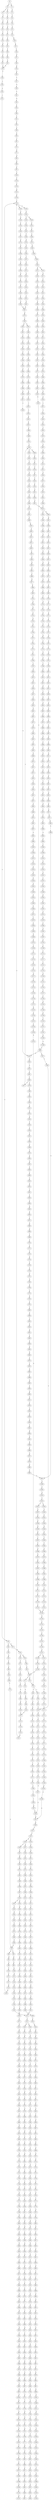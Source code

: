 strict digraph  {
	S0 -> S1 [ label = G ];
	S0 -> S2 [ label = A ];
	S1 -> S3 [ label = G ];
	S2 -> S4 [ label = C ];
	S2 -> S5 [ label = G ];
	S3 -> S6 [ label = T ];
	S4 -> S7 [ label = T ];
	S5 -> S8 [ label = T ];
	S6 -> S9 [ label = G ];
	S7 -> S10 [ label = G ];
	S8 -> S11 [ label = G ];
	S9 -> S12 [ label = C ];
	S10 -> S13 [ label = G ];
	S11 -> S14 [ label = G ];
	S12 -> S15 [ label = T ];
	S13 -> S16 [ label = T ];
	S14 -> S17 [ label = T ];
	S15 -> S18 [ label = A ];
	S16 -> S19 [ label = C ];
	S17 -> S20 [ label = C ];
	S18 -> S21 [ label = C ];
	S19 -> S22 [ label = G ];
	S20 -> S23 [ label = G ];
	S21 -> S24 [ label = T ];
	S22 -> S25 [ label = T ];
	S23 -> S26 [ label = T ];
	S24 -> S27 [ label = G ];
	S25 -> S28 [ label = C ];
	S26 -> S29 [ label = C ];
	S27 -> S30 [ label = T ];
	S28 -> S31 [ label = C ];
	S29 -> S32 [ label = C ];
	S30 -> S33 [ label = A ];
	S31 -> S34 [ label = G ];
	S32 -> S34 [ label = G ];
	S33 -> S35 [ label = A ];
	S34 -> S36 [ label = T ];
	S35 -> S37 [ label = C ];
	S36 -> S38 [ label = C ];
	S37 -> S39 [ label = A ];
	S38 -> S40 [ label = A ];
	S39 -> S41 [ label = C ];
	S40 -> S42 [ label = C ];
	S41 -> S43 [ label = A ];
	S42 -> S44 [ label = C ];
	S43 -> S45 [ label = C ];
	S44 -> S46 [ label = C ];
	S44 -> S47 [ label = G ];
	S45 -> S48 [ label = G ];
	S46 -> S49 [ label = T ];
	S47 -> S50 [ label = A ];
	S48 -> S51 [ label = C ];
	S49 -> S52 [ label = G ];
	S50 -> S53 [ label = A ];
	S50 -> S54 [ label = G ];
	S51 -> S55 [ label = T ];
	S52 -> S56 [ label = T ];
	S53 -> S57 [ label = T ];
	S54 -> S58 [ label = T ];
	S55 -> S59 [ label = C ];
	S56 -> S60 [ label = C ];
	S57 -> S61 [ label = C ];
	S58 -> S62 [ label = C ];
	S59 -> S63 [ label = C ];
	S60 -> S64 [ label = C ];
	S61 -> S65 [ label = C ];
	S62 -> S66 [ label = C ];
	S63 -> S67 [ label = T ];
	S64 -> S68 [ label = T ];
	S65 -> S69 [ label = T ];
	S66 -> S70 [ label = A ];
	S66 -> S71 [ label = T ];
	S67 -> S72 [ label = A ];
	S68 -> S73 [ label = T ];
	S69 -> S74 [ label = C ];
	S70 -> S75 [ label = G ];
	S71 -> S76 [ label = C ];
	S72 -> S77 [ label = G ];
	S73 -> S78 [ label = G ];
	S74 -> S79 [ label = G ];
	S75 -> S80 [ label = T ];
	S75 -> S81 [ label = C ];
	S76 -> S82 [ label = G ];
	S77 -> S83 [ label = A ];
	S78 -> S84 [ label = A ];
	S78 -> S85 [ label = T ];
	S79 -> S86 [ label = A ];
	S80 -> S87 [ label = A ];
	S81 -> S88 [ label = T ];
	S82 -> S89 [ label = A ];
	S83 -> S90 [ label = A ];
	S84 -> S91 [ label = A ];
	S85 -> S92 [ label = A ];
	S86 -> S93 [ label = A ];
	S87 -> S94 [ label = G ];
	S88 -> S95 [ label = T ];
	S89 -> S96 [ label = A ];
	S90 -> S97 [ label = C ];
	S91 -> S98 [ label = C ];
	S92 -> S99 [ label = G ];
	S93 -> S100 [ label = C ];
	S94 -> S101 [ label = G ];
	S95 -> S102 [ label = C ];
	S96 -> S103 [ label = C ];
	S97 -> S104 [ label = T ];
	S98 -> S105 [ label = T ];
	S99 -> S106 [ label = G ];
	S100 -> S107 [ label = T ];
	S101 -> S108 [ label = G ];
	S102 -> S109 [ label = A ];
	S103 -> S107 [ label = T ];
	S104 -> S110 [ label = T ];
	S105 -> S111 [ label = T ];
	S106 -> S112 [ label = A ];
	S107 -> S113 [ label = T ];
	S108 -> S114 [ label = T ];
	S109 -> S115 [ label = C ];
	S110 -> S116 [ label = C ];
	S111 -> S117 [ label = C ];
	S112 -> S118 [ label = G ];
	S113 -> S119 [ label = C ];
	S114 -> S120 [ label = C ];
	S115 -> S121 [ label = G ];
	S116 -> S122 [ label = A ];
	S117 -> S123 [ label = A ];
	S118 -> S124 [ label = A ];
	S119 -> S125 [ label = A ];
	S120 -> S126 [ label = A ];
	S121 -> S127 [ label = C ];
	S122 -> S128 [ label = A ];
	S123 -> S129 [ label = A ];
	S124 -> S130 [ label = G ];
	S125 -> S131 [ label = A ];
	S126 -> S132 [ label = C ];
	S127 -> S133 [ label = C ];
	S128 -> S134 [ label = C ];
	S129 -> S134 [ label = C ];
	S130 -> S135 [ label = G ];
	S131 -> S134 [ label = C ];
	S132 -> S136 [ label = T ];
	S133 -> S137 [ label = C ];
	S134 -> S138 [ label = C ];
	S134 -> S139 [ label = T ];
	S135 -> S140 [ label = T ];
	S136 -> S141 [ label = C ];
	S137 -> S142 [ label = T ];
	S138 -> S143 [ label = G ];
	S139 -> S144 [ label = G ];
	S140 -> S145 [ label = C ];
	S141 -> S146 [ label = G ];
	S142 -> S147 [ label = T ];
	S143 -> S148 [ label = G ];
	S144 -> S149 [ label = G ];
	S144 -> S150 [ label = C ];
	S145 -> S151 [ label = C ];
	S146 -> S152 [ label = C ];
	S147 -> S153 [ label = C ];
	S148 -> S154 [ label = C ];
	S149 -> S155 [ label = C ];
	S150 -> S156 [ label = C ];
	S151 -> S157 [ label = C ];
	S152 -> S158 [ label = T ];
	S153 -> S159 [ label = A ];
	S154 -> S160 [ label = C ];
	S155 -> S161 [ label = C ];
	S156 -> S162 [ label = C ];
	S157 -> S163 [ label = A ];
	S157 -> S164 [ label = G ];
	S158 -> S165 [ label = T ];
	S159 -> S166 [ label = T ];
	S160 -> S167 [ label = C ];
	S161 -> S168 [ label = C ];
	S162 -> S169 [ label = T ];
	S163 -> S170 [ label = G ];
	S164 -> S171 [ label = G ];
	S165 -> S172 [ label = C ];
	S166 -> S173 [ label = C ];
	S167 -> S174 [ label = A ];
	S168 -> S175 [ label = A ];
	S169 -> S176 [ label = A ];
	S170 -> S177 [ label = A ];
	S171 -> S178 [ label = A ];
	S172 -> S179 [ label = A ];
	S173 -> S180 [ label = C ];
	S174 -> S181 [ label = G ];
	S175 -> S182 [ label = G ];
	S176 -> S183 [ label = G ];
	S177 -> S184 [ label = G ];
	S178 -> S185 [ label = G ];
	S179 -> S186 [ label = T ];
	S180 -> S187 [ label = A ];
	S181 -> S188 [ label = T ];
	S182 -> S189 [ label = G ];
	S183 -> S190 [ label = G ];
	S184 -> S191 [ label = C ];
	S185 -> S192 [ label = G ];
	S186 -> S193 [ label = C ];
	S187 -> S194 [ label = G ];
	S188 -> S195 [ label = T ];
	S189 -> S196 [ label = T ];
	S190 -> S197 [ label = T ];
	S191 -> S198 [ label = C ];
	S192 -> S199 [ label = C ];
	S193 -> S200 [ label = C ];
	S194 -> S201 [ label = A ];
	S195 -> S202 [ label = G ];
	S196 -> S203 [ label = G ];
	S197 -> S204 [ label = G ];
	S198 -> S205 [ label = A ];
	S199 -> S206 [ label = G ];
	S200 -> S207 [ label = A ];
	S201 -> S208 [ label = A ];
	S202 -> S209 [ label = T ];
	S203 -> S210 [ label = C ];
	S203 -> S211 [ label = G ];
	S204 -> S212 [ label = T ];
	S205 -> S213 [ label = C ];
	S206 -> S214 [ label = T ];
	S207 -> S194 [ label = G ];
	S208 -> S215 [ label = C ];
	S209 -> S216 [ label = G ];
	S210 -> S217 [ label = G ];
	S211 -> S218 [ label = G ];
	S212 -> S219 [ label = G ];
	S213 -> S220 [ label = G ];
	S214 -> S221 [ label = G ];
	S215 -> S222 [ label = C ];
	S216 -> S223 [ label = C ];
	S217 -> S224 [ label = C ];
	S218 -> S225 [ label = C ];
	S219 -> S226 [ label = C ];
	S220 -> S227 [ label = G ];
	S221 -> S228 [ label = G ];
	S222 -> S229 [ label = A ];
	S222 -> S230 [ label = G ];
	S223 -> S231 [ label = G ];
	S224 -> S232 [ label = G ];
	S225 -> S233 [ label = T ];
	S226 -> S234 [ label = G ];
	S227 -> S235 [ label = T ];
	S228 -> S236 [ label = T ];
	S229 -> S237 [ label = G ];
	S229 -> S238 [ label = C ];
	S230 -> S239 [ label = G ];
	S231 -> S240 [ label = T ];
	S232 -> S241 [ label = T ];
	S233 -> S242 [ label = T ];
	S234 -> S243 [ label = T ];
	S235 -> S244 [ label = T ];
	S236 -> S245 [ label = A ];
	S237 -> S246 [ label = A ];
	S238 -> S247 [ label = C ];
	S239 -> S248 [ label = A ];
	S240 -> S249 [ label = C ];
	S241 -> S250 [ label = C ];
	S242 -> S251 [ label = C ];
	S243 -> S252 [ label = C ];
	S244 -> S253 [ label = A ];
	S245 -> S254 [ label = T ];
	S246 -> S255 [ label = C ];
	S247 -> S256 [ label = A ];
	S248 -> S257 [ label = C ];
	S249 -> S258 [ label = G ];
	S250 -> S259 [ label = G ];
	S251 -> S260 [ label = G ];
	S252 -> S261 [ label = G ];
	S253 -> S262 [ label = C ];
	S254 -> S263 [ label = G ];
	S255 -> S264 [ label = T ];
	S256 -> S265 [ label = C ];
	S257 -> S266 [ label = G ];
	S258 -> S267 [ label = A ];
	S259 -> S268 [ label = T ];
	S260 -> S269 [ label = A ];
	S261 -> S267 [ label = A ];
	S262 -> S270 [ label = T ];
	S263 -> S271 [ label = A ];
	S264 -> S272 [ label = C ];
	S265 -> S273 [ label = C ];
	S266 -> S274 [ label = C ];
	S267 -> S275 [ label = A ];
	S268 -> S276 [ label = G ];
	S269 -> S277 [ label = A ];
	S270 -> S278 [ label = G ];
	S271 -> S279 [ label = G ];
	S272 -> S280 [ label = C ];
	S273 -> S281 [ label = C ];
	S274 -> S282 [ label = C ];
	S275 -> S283 [ label = C ];
	S276 -> S284 [ label = C ];
	S277 -> S285 [ label = C ];
	S278 -> S286 [ label = C ];
	S279 -> S287 [ label = C ];
	S280 -> S288 [ label = C ];
	S281 -> S289 [ label = C ];
	S282 -> S290 [ label = C ];
	S283 -> S291 [ label = C ];
	S283 -> S292 [ label = A ];
	S284 -> S293 [ label = A ];
	S285 -> S294 [ label = A ];
	S286 -> S295 [ label = A ];
	S287 -> S296 [ label = G ];
	S288 -> S297 [ label = A ];
	S289 -> S298 [ label = T ];
	S290 -> S299 [ label = A ];
	S291 -> S300 [ label = T ];
	S292 -> S301 [ label = C ];
	S293 -> S302 [ label = T ];
	S294 -> S303 [ label = C ];
	S295 -> S304 [ label = G ];
	S296 -> S305 [ label = G ];
	S297 -> S306 [ label = T ];
	S298 -> S307 [ label = T ];
	S299 -> S308 [ label = T ];
	S300 -> S309 [ label = T ];
	S301 -> S310 [ label = C ];
	S302 -> S311 [ label = C ];
	S303 -> S312 [ label = G ];
	S304 -> S313 [ label = A ];
	S305 -> S314 [ label = T ];
	S306 -> S315 [ label = C ];
	S307 -> S316 [ label = C ];
	S308 -> S317 [ label = C ];
	S309 -> S318 [ label = C ];
	S310 -> S319 [ label = C ];
	S311 -> S320 [ label = C ];
	S312 -> S321 [ label = C ];
	S313 -> S322 [ label = C ];
	S314 -> S323 [ label = C ];
	S315 -> S324 [ label = T ];
	S316 -> S325 [ label = C ];
	S316 -> S326 [ label = G ];
	S317 -> S327 [ label = G ];
	S318 -> S328 [ label = G ];
	S319 -> S329 [ label = G ];
	S320 -> S330 [ label = G ];
	S321 -> S331 [ label = G ];
	S322 -> S332 [ label = G ];
	S323 -> S333 [ label = G ];
	S324 -> S334 [ label = G ];
	S325 -> S335 [ label = T ];
	S326 -> S336 [ label = A ];
	S327 -> S337 [ label = T ];
	S328 -> S338 [ label = T ];
	S329 -> S339 [ label = T ];
	S330 -> S340 [ label = C ];
	S331 -> S341 [ label = C ];
	S332 -> S342 [ label = G ];
	S333 -> S343 [ label = C ];
	S334 -> S344 [ label = C ];
	S335 -> S345 [ label = G ];
	S336 -> S346 [ label = T ];
	S337 -> S347 [ label = C ];
	S338 -> S348 [ label = A ];
	S339 -> S349 [ label = A ];
	S340 -> S350 [ label = A ];
	S341 -> S351 [ label = A ];
	S342 -> S352 [ label = A ];
	S343 -> S353 [ label = A ];
	S344 -> S354 [ label = C ];
	S345 -> S355 [ label = T ];
	S346 -> S356 [ label = C ];
	S347 -> S357 [ label = C ];
	S348 -> S358 [ label = C ];
	S349 -> S359 [ label = C ];
	S350 -> S360 [ label = C ];
	S351 -> S361 [ label = C ];
	S352 -> S362 [ label = C ];
	S353 -> S363 [ label = C ];
	S354 -> S364 [ label = A ];
	S355 -> S365 [ label = C ];
	S356 -> S366 [ label = G ];
	S357 -> S367 [ label = T ];
	S358 -> S368 [ label = T ];
	S359 -> S369 [ label = G ];
	S360 -> S370 [ label = G ];
	S361 -> S371 [ label = G ];
	S362 -> S372 [ label = A ];
	S363 -> S373 [ label = G ];
	S364 -> S374 [ label = G ];
	S365 -> S375 [ label = C ];
	S366 -> S376 [ label = T ];
	S367 -> S377 [ label = C ];
	S368 -> S378 [ label = T ];
	S369 -> S379 [ label = T ];
	S370 -> S380 [ label = T ];
	S371 -> S381 [ label = T ];
	S372 -> S382 [ label = C ];
	S373 -> S383 [ label = C ];
	S374 -> S384 [ label = T ];
	S375 -> S385 [ label = T ];
	S376 -> S386 [ label = T ];
	S377 -> S387 [ label = T ];
	S378 -> S388 [ label = C ];
	S379 -> S389 [ label = C ];
	S380 -> S390 [ label = C ];
	S381 -> S391 [ label = C ];
	S382 -> S392 [ label = A ];
	S383 -> S393 [ label = G ];
	S384 -> S394 [ label = C ];
	S385 -> S395 [ label = T ];
	S386 -> S396 [ label = T ];
	S387 -> S397 [ label = T ];
	S388 -> S398 [ label = A ];
	S389 -> S399 [ label = C ];
	S390 -> S400 [ label = G ];
	S391 -> S401 [ label = C ];
	S392 -> S402 [ label = C ];
	S393 -> S403 [ label = C ];
	S394 -> S404 [ label = G ];
	S395 -> S78 [ label = G ];
	S396 -> S405 [ label = G ];
	S397 -> S406 [ label = C ];
	S398 -> S407 [ label = A ];
	S399 -> S408 [ label = A ];
	S400 -> S409 [ label = A ];
	S401 -> S410 [ label = A ];
	S402 -> S411 [ label = C ];
	S403 -> S412 [ label = G ];
	S404 -> S413 [ label = T ];
	S405 -> S414 [ label = T ];
	S406 -> S415 [ label = T ];
	S407 -> S416 [ label = G ];
	S408 -> S417 [ label = G ];
	S409 -> S418 [ label = G ];
	S410 -> S419 [ label = G ];
	S411 -> S420 [ label = T ];
	S412 -> S421 [ label = G ];
	S413 -> S422 [ label = A ];
	S414 -> S423 [ label = A ];
	S415 -> S424 [ label = C ];
	S416 -> S425 [ label = C ];
	S417 -> S426 [ label = C ];
	S418 -> S427 [ label = C ];
	S419 -> S428 [ label = C ];
	S420 -> S429 [ label = C ];
	S421 -> S430 [ label = C ];
	S422 -> S431 [ label = A ];
	S423 -> S432 [ label = G ];
	S424 -> S433 [ label = G ];
	S425 -> S434 [ label = G ];
	S426 -> S435 [ label = G ];
	S427 -> S436 [ label = G ];
	S428 -> S437 [ label = T ];
	S428 -> S435 [ label = G ];
	S429 -> S438 [ label = T ];
	S430 -> S439 [ label = T ];
	S431 -> S440 [ label = G ];
	S432 -> S441 [ label = G ];
	S433 -> S442 [ label = G ];
	S434 -> S443 [ label = A ];
	S435 -> S444 [ label = A ];
	S436 -> S445 [ label = A ];
	S437 -> S446 [ label = T ];
	S438 -> S447 [ label = A ];
	S439 -> S448 [ label = G ];
	S440 -> S449 [ label = A ];
	S441 -> S450 [ label = A ];
	S442 -> S451 [ label = A ];
	S443 -> S452 [ label = G ];
	S444 -> S453 [ label = G ];
	S445 -> S454 [ label = G ];
	S446 -> S102 [ label = C ];
	S447 -> S455 [ label = G ];
	S448 -> S456 [ label = G ];
	S449 -> S457 [ label = C ];
	S450 -> S458 [ label = A ];
	S451 -> S459 [ label = G ];
	S452 -> S460 [ label = T ];
	S453 -> S461 [ label = T ];
	S454 -> S462 [ label = T ];
	S455 -> S463 [ label = A ];
	S456 -> S464 [ label = A ];
	S457 -> S465 [ label = G ];
	S458 -> S466 [ label = A ];
	S459 -> S467 [ label = A ];
	S460 -> S468 [ label = C ];
	S461 -> S469 [ label = C ];
	S462 -> S470 [ label = C ];
	S463 -> S471 [ label = A ];
	S464 -> S472 [ label = A ];
	S465 -> S473 [ label = G ];
	S466 -> S474 [ label = G ];
	S467 -> S475 [ label = G ];
	S468 -> S476 [ label = C ];
	S469 -> S477 [ label = C ];
	S469 -> S478 [ label = T ];
	S470 -> S479 [ label = G ];
	S471 -> S480 [ label = C ];
	S472 -> S481 [ label = T ];
	S473 -> S482 [ label = C ];
	S474 -> S483 [ label = G ];
	S475 -> S484 [ label = G ];
	S476 -> S485 [ label = C ];
	S477 -> S485 [ label = C ];
	S478 -> S486 [ label = C ];
	S479 -> S487 [ label = A ];
	S480 -> S488 [ label = G ];
	S481 -> S489 [ label = G ];
	S482 -> S490 [ label = T ];
	S483 -> S491 [ label = T ];
	S484 -> S492 [ label = T ];
	S485 -> S493 [ label = T ];
	S485 -> S494 [ label = G ];
	S486 -> S495 [ label = G ];
	S487 -> S496 [ label = A ];
	S488 -> S497 [ label = A ];
	S489 -> S498 [ label = G ];
	S490 -> S499 [ label = C ];
	S491 -> S500 [ label = C ];
	S492 -> S501 [ label = C ];
	S493 -> S502 [ label = C ];
	S494 -> S503 [ label = C ];
	S495 -> S504 [ label = T ];
	S496 -> S505 [ label = C ];
	S497 -> S506 [ label = G ];
	S498 -> S507 [ label = G ];
	S499 -> S508 [ label = T ];
	S500 -> S509 [ label = C ];
	S501 -> S151 [ label = C ];
	S502 -> S510 [ label = C ];
	S503 -> S511 [ label = C ];
	S504 -> S512 [ label = C ];
	S505 -> S513 [ label = C ];
	S506 -> S514 [ label = G ];
	S507 -> S515 [ label = G ];
	S508 -> S516 [ label = C ];
	S509 -> S517 [ label = C ];
	S510 -> S518 [ label = G ];
	S511 -> S519 [ label = T ];
	S512 -> S520 [ label = T ];
	S513 -> S521 [ label = T ];
	S514 -> S522 [ label = T ];
	S515 -> S523 [ label = T ];
	S516 -> S524 [ label = G ];
	S517 -> S525 [ label = G ];
	S518 -> S526 [ label = G ];
	S519 -> S527 [ label = G ];
	S520 -> S528 [ label = G ];
	S521 -> S529 [ label = G ];
	S522 -> S530 [ label = G ];
	S523 -> S531 [ label = C ];
	S524 -> S532 [ label = A ];
	S525 -> S533 [ label = A ];
	S526 -> S534 [ label = T ];
	S527 -> S535 [ label = T ];
	S528 -> S536 [ label = T ];
	S529 -> S537 [ label = T ];
	S530 -> S538 [ label = T ];
	S531 -> S539 [ label = C ];
	S532 -> S540 [ label = A ];
	S533 -> S541 [ label = A ];
	S534 -> S542 [ label = C ];
	S535 -> S543 [ label = C ];
	S536 -> S544 [ label = T ];
	S537 -> S545 [ label = C ];
	S538 -> S546 [ label = C ];
	S539 -> S547 [ label = G ];
	S540 -> S548 [ label = G ];
	S541 -> S549 [ label = G ];
	S542 -> S550 [ label = T ];
	S543 -> S551 [ label = G ];
	S544 -> S552 [ label = C ];
	S545 -> S553 [ label = G ];
	S546 -> S554 [ label = C ];
	S547 -> S555 [ label = C ];
	S548 -> S556 [ label = T ];
	S549 -> S557 [ label = T ];
	S550 -> S558 [ label = G ];
	S551 -> S559 [ label = C ];
	S552 -> S560 [ label = C ];
	S553 -> S561 [ label = C ];
	S554 -> S562 [ label = C ];
	S555 -> S563 [ label = C ];
	S556 -> S564 [ label = C ];
	S557 -> S565 [ label = C ];
	S558 -> S566 [ label = G ];
	S559 -> S567 [ label = G ];
	S560 -> S568 [ label = G ];
	S561 -> S569 [ label = G ];
	S562 -> S570 [ label = T ];
	S563 -> S571 [ label = G ];
	S564 -> S572 [ label = G ];
	S565 -> S573 [ label = G ];
	S566 -> S574 [ label = A ];
	S567 -> S575 [ label = C ];
	S568 -> S576 [ label = T ];
	S569 -> S575 [ label = C ];
	S570 -> S577 [ label = G ];
	S571 -> S578 [ label = G ];
	S572 -> S579 [ label = C ];
	S573 -> S580 [ label = A ];
	S574 -> S581 [ label = G ];
	S575 -> S582 [ label = G ];
	S575 -> S583 [ label = A ];
	S576 -> S584 [ label = G ];
	S577 -> S585 [ label = T ];
	S578 -> S586 [ label = A ];
	S579 -> S587 [ label = G ];
	S580 -> S588 [ label = G ];
	S581 -> S589 [ label = G ];
	S582 -> S590 [ label = A ];
	S583 -> S591 [ label = A ];
	S584 -> S592 [ label = G ];
	S585 -> S593 [ label = C ];
	S586 -> S594 [ label = A ];
	S587 -> S595 [ label = G ];
	S588 -> S596 [ label = G ];
	S589 -> S597 [ label = G ];
	S590 -> S598 [ label = G ];
	S591 -> S599 [ label = C ];
	S592 -> S600 [ label = C ];
	S593 -> S601 [ label = C ];
	S594 -> S602 [ label = C ];
	S595 -> S603 [ label = C ];
	S596 -> S604 [ label = T ];
	S597 -> S605 [ label = T ];
	S598 -> S606 [ label = C ];
	S599 -> S607 [ label = C ];
	S600 -> S608 [ label = C ];
	S601 -> S609 [ label = T ];
	S602 -> S610 [ label = T ];
	S603 -> S611 [ label = T ];
	S604 -> S612 [ label = A ];
	S605 -> S613 [ label = G ];
	S606 -> S614 [ label = A ];
	S607 -> S615 [ label = C ];
	S608 -> S616 [ label = C ];
	S609 -> S617 [ label = A ];
	S610 -> S618 [ label = G ];
	S611 -> S619 [ label = A ];
	S612 -> S620 [ label = T ];
	S613 -> S621 [ label = T ];
	S614 -> S622 [ label = G ];
	S615 -> S623 [ label = G ];
	S616 -> S624 [ label = G ];
	S617 -> S625 [ label = C ];
	S618 -> S626 [ label = C ];
	S619 -> S627 [ label = T ];
	S620 -> S628 [ label = A ];
	S621 -> S629 [ label = T ];
	S622 -> S630 [ label = T ];
	S623 -> S631 [ label = T ];
	S624 -> S632 [ label = T ];
	S625 -> S633 [ label = T ];
	S626 -> S634 [ label = A ];
	S627 -> S635 [ label = A ];
	S628 -> S636 [ label = A ];
	S629 -> S637 [ label = C ];
	S630 -> S638 [ label = G ];
	S631 -> S639 [ label = A ];
	S632 -> S640 [ label = C ];
	S633 -> S641 [ label = A ];
	S634 -> S642 [ label = A ];
	S635 -> S643 [ label = G ];
	S636 -> S644 [ label = G ];
	S637 -> S645 [ label = C ];
	S638 -> S646 [ label = C ];
	S639 -> S647 [ label = C ];
	S640 -> S648 [ label = C ];
	S641 -> S649 [ label = C ];
	S642 -> S650 [ label = C ];
	S643 -> S651 [ label = T ];
	S644 -> S652 [ label = T ];
	S645 -> S653 [ label = A ];
	S646 -> S654 [ label = A ];
	S647 -> S655 [ label = A ];
	S648 -> S656 [ label = A ];
	S649 -> S657 [ label = C ];
	S650 -> S658 [ label = C ];
	S651 -> S659 [ label = A ];
	S652 -> S660 [ label = C ];
	S653 -> S661 [ label = G ];
	S654 -> S662 [ label = A ];
	S655 -> S663 [ label = G ];
	S656 -> S664 [ label = G ];
	S657 -> S665 [ label = A ];
	S658 -> S666 [ label = A ];
	S659 -> S667 [ label = G ];
	S660 -> S668 [ label = G ];
	S661 -> S669 [ label = C ];
	S662 -> S670 [ label = C ];
	S663 -> S671 [ label = C ];
	S664 -> S672 [ label = T ];
	S665 -> S673 [ label = G ];
	S666 -> S674 [ label = G ];
	S667 -> S675 [ label = C ];
	S668 -> S676 [ label = T ];
	S669 -> S677 [ label = A ];
	S670 -> S678 [ label = A ];
	S671 -> S679 [ label = A ];
	S672 -> S680 [ label = A ];
	S673 -> S681 [ label = G ];
	S674 -> S682 [ label = A ];
	S675 -> S683 [ label = C ];
	S676 -> S684 [ label = G ];
	S677 -> S685 [ label = G ];
	S678 -> S686 [ label = G ];
	S679 -> S687 [ label = G ];
	S680 -> S688 [ label = G ];
	S681 -> S689 [ label = A ];
	S682 -> S690 [ label = A ];
	S683 -> S691 [ label = G ];
	S684 -> S692 [ label = G ];
	S685 -> S693 [ label = A ];
	S686 -> S694 [ label = C ];
	S687 -> S695 [ label = G ];
	S688 -> S696 [ label = C ];
	S689 -> S697 [ label = G ];
	S690 -> S698 [ label = C ];
	S691 -> S699 [ label = A ];
	S692 -> S700 [ label = T ];
	S693 -> S701 [ label = T ];
	S694 -> S702 [ label = T ];
	S695 -> S703 [ label = T ];
	S696 -> S704 [ label = T ];
	S697 -> S705 [ label = A ];
	S698 -> S706 [ label = A ];
	S699 -> S707 [ label = A ];
	S700 -> S708 [ label = A ];
	S701 -> S709 [ label = A ];
	S702 -> S710 [ label = A ];
	S703 -> S711 [ label = G ];
	S704 -> S712 [ label = C ];
	S705 -> S713 [ label = G ];
	S706 -> S714 [ label = G ];
	S707 -> S715 [ label = A ];
	S708 -> S716 [ label = C ];
	S709 -> S717 [ label = A ];
	S710 -> S718 [ label = C ];
	S711 -> S719 [ label = C ];
	S712 -> S720 [ label = C ];
	S713 -> S721 [ label = T ];
	S714 -> S722 [ label = C ];
	S715 -> S723 [ label = C ];
	S716 -> S724 [ label = C ];
	S717 -> S725 [ label = A ];
	S718 -> S726 [ label = G ];
	S719 -> S727 [ label = A ];
	S720 -> S728 [ label = A ];
	S721 -> S729 [ label = C ];
	S722 -> S730 [ label = C ];
	S723 -> S731 [ label = C ];
	S724 -> S732 [ label = G ];
	S725 -> S733 [ label = A ];
	S726 -> S734 [ label = A ];
	S727 -> S735 [ label = C ];
	S728 -> S736 [ label = C ];
	S729 -> S737 [ label = A ];
	S730 -> S738 [ label = G ];
	S731 -> S739 [ label = C ];
	S732 -> S740 [ label = G ];
	S733 -> S741 [ label = A ];
	S734 -> S742 [ label = G ];
	S735 -> S743 [ label = G ];
	S736 -> S744 [ label = C ];
	S737 -> S745 [ label = G ];
	S738 -> S746 [ label = T ];
	S739 -> S747 [ label = C ];
	S740 -> S748 [ label = T ];
	S741 -> S749 [ label = C ];
	S742 -> S750 [ label = A ];
	S743 -> S751 [ label = C ];
	S744 -> S752 [ label = G ];
	S745 -> S753 [ label = G ];
	S746 -> S754 [ label = C ];
	S747 -> S755 [ label = G ];
	S748 -> S756 [ label = G ];
	S749 -> S757 [ label = T ];
	S750 -> S758 [ label = A ];
	S751 -> S759 [ label = G ];
	S752 -> S760 [ label = G ];
	S753 -> S761 [ label = A ];
	S754 -> S762 [ label = C ];
	S755 -> S763 [ label = A ];
	S756 -> S764 [ label = G ];
	S757 -> S765 [ label = T ];
	S758 -> S766 [ label = C ];
	S759 -> S767 [ label = G ];
	S760 -> S768 [ label = A ];
	S761 -> S769 [ label = C ];
	S762 -> S770 [ label = T ];
	S763 -> S771 [ label = C ];
	S764 -> S772 [ label = T ];
	S765 -> S773 [ label = T ];
	S766 -> S774 [ label = T ];
	S767 -> S775 [ label = T ];
	S768 -> S776 [ label = C ];
	S769 -> S777 [ label = C ];
	S770 -> S778 [ label = C ];
	S771 -> S779 [ label = T ];
	S772 -> S780 [ label = T ];
	S773 -> S781 [ label = G ];
	S774 -> S782 [ label = G ];
	S775 -> S783 [ label = G ];
	S776 -> S784 [ label = G ];
	S777 -> S785 [ label = A ];
	S778 -> S786 [ label = T ];
	S779 -> S787 [ label = A ];
	S780 -> S788 [ label = A ];
	S781 -> S789 [ label = C ];
	S782 -> S790 [ label = G ];
	S783 -> S791 [ label = C ];
	S784 -> S792 [ label = T ];
	S785 -> S793 [ label = G ];
	S786 -> S794 [ label = G ];
	S787 -> S795 [ label = G ];
	S788 -> S796 [ label = G ];
	S789 -> S797 [ label = C ];
	S790 -> S798 [ label = C ];
	S791 -> S799 [ label = C ];
	S792 -> S800 [ label = C ];
	S793 -> S801 [ label = T ];
	S794 -> S802 [ label = T ];
	S795 -> S803 [ label = A ];
	S796 -> S804 [ label = A ];
	S797 -> S805 [ label = G ];
	S798 -> S806 [ label = G ];
	S799 -> S807 [ label = G ];
	S800 -> S808 [ label = G ];
	S801 -> S809 [ label = C ];
	S802 -> S810 [ label = C ];
	S803 -> S811 [ label = A ];
	S804 -> S812 [ label = A ];
	S805 -> S813 [ label = T ];
	S806 -> S814 [ label = C ];
	S807 -> S815 [ label = C ];
	S808 -> S816 [ label = T ];
	S809 -> S817 [ label = T ];
	S810 -> S818 [ label = G ];
	S811 -> S819 [ label = T ];
	S812 -> S820 [ label = G ];
	S813 -> S821 [ label = A ];
	S814 -> S822 [ label = A ];
	S815 -> S823 [ label = A ];
	S816 -> S824 [ label = G ];
	S817 -> S825 [ label = C ];
	S818 -> S826 [ label = T ];
	S819 -> S827 [ label = C ];
	S820 -> S828 [ label = G ];
	S821 -> S829 [ label = G ];
	S822 -> S830 [ label = G ];
	S823 -> S831 [ label = A ];
	S824 -> S832 [ label = A ];
	S825 -> S833 [ label = T ];
	S826 -> S834 [ label = G ];
	S827 -> S835 [ label = G ];
	S828 -> S836 [ label = G ];
	S829 -> S837 [ label = C ];
	S830 -> S838 [ label = C ];
	S831 -> S839 [ label = C ];
	S832 -> S840 [ label = C ];
	S833 -> S841 [ label = G ];
	S834 -> S842 [ label = G ];
	S835 -> S843 [ label = G ];
	S836 -> S844 [ label = G ];
	S837 -> S845 [ label = C ];
	S838 -> S846 [ label = G ];
	S839 -> S847 [ label = C ];
	S840 -> S848 [ label = C ];
	S841 -> S849 [ label = T ];
	S842 -> S850 [ label = T ];
	S843 -> S851 [ label = G ];
	S844 -> S852 [ label = G ];
	S845 -> S853 [ label = G ];
	S846 -> S854 [ label = G ];
	S847 -> S855 [ label = A ];
	S848 -> S856 [ label = G ];
	S849 -> S857 [ label = A ];
	S850 -> S858 [ label = A ];
	S851 -> S859 [ label = T ];
	S852 -> S860 [ label = T ];
	S853 -> S861 [ label = G ];
	S854 -> S862 [ label = G ];
	S855 -> S863 [ label = G ];
	S856 -> S864 [ label = G ];
	S859 -> S865 [ label = A ];
	S860 -> S866 [ label = C ];
	S861 -> S867 [ label = T ];
	S862 -> S868 [ label = T ];
	S863 -> S869 [ label = T ];
	S864 -> S870 [ label = T ];
	S865 -> S871 [ label = T ];
	S866 -> S872 [ label = C ];
	S867 -> S873 [ label = G ];
	S868 -> S874 [ label = G ];
	S869 -> S875 [ label = C ];
	S870 -> S876 [ label = C ];
	S871 -> S877 [ label = C ];
	S872 -> S878 [ label = G ];
	S873 -> S879 [ label = A ];
	S874 -> S880 [ label = C ];
	S875 -> S881 [ label = G ];
	S876 -> S882 [ label = G ];
	S877 -> S883 [ label = C ];
	S878 -> S884 [ label = T ];
	S879 -> S885 [ label = C ];
	S880 -> S886 [ label = C ];
	S881 -> S887 [ label = C ];
	S882 -> S888 [ label = C ];
	S883 -> S889 [ label = C ];
	S884 -> S890 [ label = C ];
	S885 -> S891 [ label = G ];
	S886 -> S892 [ label = G ];
	S887 -> S893 [ label = G ];
	S888 -> S894 [ label = G ];
	S889 -> S895 [ label = G ];
	S890 -> S896 [ label = G ];
	S891 -> S897 [ label = T ];
	S892 -> S898 [ label = C ];
	S893 -> S899 [ label = C ];
	S894 -> S900 [ label = T ];
	S895 -> S901 [ label = A ];
	S896 -> S902 [ label = G ];
	S897 -> S903 [ label = G ];
	S898 -> S904 [ label = C ];
	S899 -> S905 [ label = A ];
	S900 -> S906 [ label = A ];
	S901 -> S907 [ label = A ];
	S902 -> S908 [ label = A ];
	S903 -> S909 [ label = G ];
	S904 -> S910 [ label = G ];
	S905 -> S911 [ label = G ];
	S906 -> S912 [ label = G ];
	S907 -> S913 [ label = A ];
	S908 -> S914 [ label = A ];
	S909 -> S915 [ label = G ];
	S910 -> S916 [ label = G ];
	S911 -> S917 [ label = C ];
	S912 -> S918 [ label = C ];
	S913 -> S919 [ label = G ];
	S914 -> S920 [ label = C ];
	S915 -> S921 [ label = T ];
	S916 -> S922 [ label = T ];
	S917 -> S923 [ label = C ];
	S918 -> S924 [ label = C ];
	S919 -> S925 [ label = T ];
	S920 -> S926 [ label = T ];
	S921 -> S927 [ label = A ];
	S922 -> S928 [ label = G ];
	S923 -> S929 [ label = G ];
	S924 -> S930 [ label = G ];
	S925 -> S931 [ label = G ];
	S926 -> S932 [ label = A ];
	S927 -> S933 [ label = C ];
	S928 -> S934 [ label = G ];
	S929 -> S935 [ label = G ];
	S930 -> S936 [ label = C ];
	S931 -> S937 [ label = T ];
	S932 -> S938 [ label = C ];
	S933 -> S939 [ label = T ];
	S934 -> S940 [ label = T ];
	S935 -> S941 [ label = T ];
	S936 -> S942 [ label = T ];
	S937 -> S943 [ label = C ];
	S938 -> S944 [ label = A ];
	S939 -> S945 [ label = A ];
	S940 -> S946 [ label = G ];
	S941 -> S947 [ label = G ];
	S942 -> S948 [ label = G ];
	S943 -> S949 [ label = G ];
	S944 -> S950 [ label = A ];
	S945 -> S951 [ label = T ];
	S946 -> S952 [ label = G ];
	S947 -> S953 [ label = G ];
	S948 -> S954 [ label = G ];
	S949 -> S955 [ label = T ];
	S950 -> S956 [ label = C ];
	S951 -> S957 [ label = T ];
	S952 -> S958 [ label = A ];
	S953 -> S959 [ label = A ];
	S954 -> S960 [ label = A ];
	S955 -> S961 [ label = C ];
	S956 -> S962 [ label = G ];
	S957 -> S963 [ label = G ];
	S958 -> S964 [ label = A ];
	S959 -> S965 [ label = A ];
	S960 -> S966 [ label = A ];
	S961 -> S967 [ label = G ];
	S962 -> S968 [ label = A ];
	S963 -> S969 [ label = G ];
	S964 -> S970 [ label = C ];
	S965 -> S971 [ label = G ];
	S966 -> S972 [ label = G ];
	S967 -> S973 [ label = G ];
	S968 -> S974 [ label = A ];
	S969 -> S975 [ label = A ];
	S970 -> S976 [ label = C ];
	S971 -> S977 [ label = A ];
	S972 -> S978 [ label = A ];
	S973 -> S979 [ label = A ];
	S974 -> S980 [ label = A ];
	S975 -> S981 [ label = A ];
	S976 -> S982 [ label = T ];
	S977 -> S983 [ label = A ];
	S978 -> S984 [ label = A ];
	S979 -> S985 [ label = A ];
	S980 -> S986 [ label = A ];
	S981 -> S987 [ label = C ];
	S982 -> S988 [ label = C ];
	S983 -> S989 [ label = C ];
	S984 -> S990 [ label = C ];
	S985 -> S991 [ label = C ];
	S986 -> S992 [ label = C ];
	S987 -> S993 [ label = G ];
	S988 -> S994 [ label = G ];
	S989 -> S995 [ label = G ];
	S990 -> S995 [ label = G ];
	S991 -> S996 [ label = A ];
	S992 -> S997 [ label = A ];
	S993 -> S998 [ label = G ];
	S994 -> S999 [ label = G ];
	S995 -> S1000 [ label = G ];
	S996 -> S1001 [ label = G ];
	S997 -> S1002 [ label = G ];
	S998 -> S1003 [ label = T ];
	S999 -> S1004 [ label = C ];
	S1000 -> S1005 [ label = C ];
	S1001 -> S1006 [ label = G ];
	S1002 -> S1007 [ label = A ];
	S1003 -> S1008 [ label = A ];
	S1004 -> S1009 [ label = A ];
	S1005 -> S1010 [ label = A ];
	S1006 -> S1011 [ label = A ];
	S1007 -> S1012 [ label = A ];
	S1008 -> S1013 [ label = C ];
	S1009 -> S1014 [ label = C ];
	S1010 -> S1015 [ label = C ];
	S1011 -> S1016 [ label = A ];
	S1012 -> S1017 [ label = G ];
	S1013 -> S1018 [ label = G ];
	S1014 -> S1019 [ label = G ];
	S1015 -> S1020 [ label = C ];
	S1015 -> S1021 [ label = T ];
	S1016 -> S1022 [ label = T ];
	S1017 -> S1023 [ label = G ];
	S1018 -> S1024 [ label = A ];
	S1019 -> S1025 [ label = C ];
	S1020 -> S1026 [ label = G ];
	S1021 -> S1027 [ label = G ];
	S1022 -> S1028 [ label = A ];
	S1023 -> S1029 [ label = G ];
	S1024 -> S1030 [ label = A ];
	S1025 -> S1031 [ label = G ];
	S1026 -> S1032 [ label = G ];
	S1027 -> S1033 [ label = G ];
	S1028 -> S1034 [ label = G ];
	S1029 -> S1035 [ label = G ];
	S1030 -> S1036 [ label = G ];
	S1031 -> S1037 [ label = C ];
	S1032 -> S1038 [ label = G ];
	S1033 -> S1039 [ label = G ];
	S1034 -> S1040 [ label = T ];
	S1035 -> S1041 [ label = T ];
	S1036 -> S1042 [ label = A ];
	S1037 -> S1043 [ label = G ];
	S1038 -> S1044 [ label = A ];
	S1039 -> S1045 [ label = A ];
	S1040 -> S1046 [ label = C ];
	S1041 -> S1047 [ label = C ];
	S1042 -> S1048 [ label = A ];
	S1043 -> S1049 [ label = C ];
	S1044 -> S1050 [ label = A ];
	S1045 -> S1051 [ label = A ];
	S1046 -> S1052 [ label = T ];
	S1047 -> S1053 [ label = T ];
	S1048 -> S1054 [ label = G ];
	S1049 -> S1055 [ label = G ];
	S1050 -> S1056 [ label = T ];
	S1051 -> S1057 [ label = C ];
	S1052 -> S1058 [ label = C ];
	S1053 -> S1059 [ label = C ];
	S1054 -> S1060 [ label = T ];
	S1055 -> S1061 [ label = T ];
	S1056 -> S1062 [ label = T ];
	S1057 -> S1063 [ label = T ];
	S1058 -> S1064 [ label = T ];
	S1059 -> S1065 [ label = T ];
	S1060 -> S1066 [ label = G ];
	S1061 -> S1067 [ label = C ];
	S1062 -> S1068 [ label = G ];
	S1063 -> S1069 [ label = G ];
	S1064 -> S1070 [ label = C ];
	S1065 -> S1071 [ label = C ];
	S1066 -> S1072 [ label = T ];
	S1067 -> S1073 [ label = G ];
	S1068 -> S1074 [ label = A ];
	S1069 -> S1075 [ label = G ];
	S1070 -> S1076 [ label = T ];
	S1071 -> S1077 [ label = G ];
	S1072 -> S1078 [ label = C ];
	S1073 -> S1079 [ label = A ];
	S1074 -> S1080 [ label = A ];
	S1075 -> S1081 [ label = A ];
	S1076 -> S1082 [ label = G ];
	S1077 -> S1083 [ label = T ];
	S1078 -> S1084 [ label = C ];
	S1079 -> S1085 [ label = C ];
	S1080 -> S1086 [ label = C ];
	S1081 -> S1087 [ label = C ];
	S1082 -> S1088 [ label = A ];
	S1083 -> S1089 [ label = G ];
	S1084 -> S1090 [ label = T ];
	S1085 -> S1091 [ label = G ];
	S1086 -> S1092 [ label = C ];
	S1087 -> S1093 [ label = C ];
	S1088 -> S1094 [ label = G ];
	S1089 -> S1095 [ label = G ];
	S1090 -> S1096 [ label = G ];
	S1091 -> S1097 [ label = C ];
	S1092 -> S1098 [ label = C ];
	S1093 -> S1099 [ label = C ];
	S1094 -> S1100 [ label = T ];
	S1095 -> S1101 [ label = T ];
	S1096 -> S1102 [ label = G ];
	S1097 -> S1103 [ label = G ];
	S1098 -> S1104 [ label = G ];
	S1099 -> S1105 [ label = G ];
	S1100 -> S1106 [ label = A ];
	S1101 -> S1107 [ label = A ];
	S1102 -> S1108 [ label = C ];
	S1103 -> S1109 [ label = C ];
	S1104 -> S1110 [ label = T ];
	S1105 -> S1111 [ label = T ];
	S1108 -> S1112 [ label = C ];
	S1109 -> S1113 [ label = C ];
	S1110 -> S1114 [ label = C ];
	S1111 -> S1115 [ label = C ];
	S1112 -> S1116 [ label = T ];
	S1113 -> S1117 [ label = T ];
	S1114 -> S1118 [ label = T ];
	S1115 -> S1119 [ label = T ];
	S1116 -> S1120 [ label = G ];
	S1117 -> S1121 [ label = C ];
	S1118 -> S1122 [ label = C ];
	S1119 -> S1123 [ label = C ];
	S1120 -> S1124 [ label = G ];
	S1121 -> S1125 [ label = G ];
	S1122 -> S1126 [ label = G ];
	S1123 -> S1126 [ label = G ];
	S1124 -> S1127 [ label = G ];
	S1125 -> S1128 [ label = G ];
	S1126 -> S1129 [ label = G ];
	S1127 -> S1130 [ label = T ];
	S1128 -> S1131 [ label = G ];
	S1129 -> S1132 [ label = C ];
	S1130 -> S1133 [ label = C ];
	S1131 -> S1134 [ label = C ];
	S1132 -> S1135 [ label = A ];
	S1133 -> S1136 [ label = C ];
	S1134 -> S1137 [ label = T ];
	S1135 -> S1138 [ label = C ];
	S1136 -> S1139 [ label = C ];
	S1137 -> S1140 [ label = C ];
	S1138 -> S1141 [ label = C ];
	S1139 -> S1142 [ label = G ];
	S1140 -> S1143 [ label = A ];
	S1141 -> S1144 [ label = G ];
	S1142 -> S1145 [ label = A ];
	S1143 -> S1146 [ label = C ];
	S1144 -> S1147 [ label = A ];
	S1145 -> S1148 [ label = G ];
	S1146 -> S1149 [ label = G ];
	S1147 -> S1150 [ label = G ];
	S1147 -> S1151 [ label = A ];
	S1148 -> S1152 [ label = T ];
	S1149 -> S1153 [ label = T ];
	S1150 -> S1154 [ label = T ];
	S1151 -> S1155 [ label = T ];
	S1152 -> S1156 [ label = C ];
	S1153 -> S1157 [ label = C ];
	S1154 -> S1158 [ label = C ];
	S1155 -> S1159 [ label = G ];
	S1156 -> S1160 [ label = C ];
	S1157 -> S1161 [ label = C ];
	S1158 -> S66 [ label = C ];
	S1159 -> S1162 [ label = T ];
	S1160 -> S1163 [ label = A ];
	S1161 -> S1164 [ label = A ];
	S1162 -> S1165 [ label = A ];
	S1163 -> S75 [ label = G ];
	S1164 -> S1166 [ label = G ];
	S1165 -> S1167 [ label = G ];
	S1166 -> S428 [ label = C ];
	S1167 -> S1168 [ label = T ];
	S1168 -> S1169 [ label = T ];
	S1169 -> S1170 [ label = T ];
	S1170 -> S1171 [ label = C ];
	S1171 -> S1172 [ label = A ];
	S1172 -> S1173 [ label = C ];
	S1173 -> S1174 [ label = T ];
	S1174 -> S1175 [ label = C ];
	S1175 -> S1176 [ label = C ];
	S1176 -> S1177 [ label = T ];
	S1177 -> S1178 [ label = T ];
	S1178 -> S1179 [ label = T ];
	S1179 -> S1180 [ label = C ];
	S1180 -> S1181 [ label = A ];
	S1181 -> S1182 [ label = T ];
	S1182 -> S1183 [ label = C ];
	S1183 -> S1184 [ label = C ];
	S1184 -> S1185 [ label = A ];
	S1185 -> S1186 [ label = G ];
	S1186 -> S201 [ label = A ];
}
